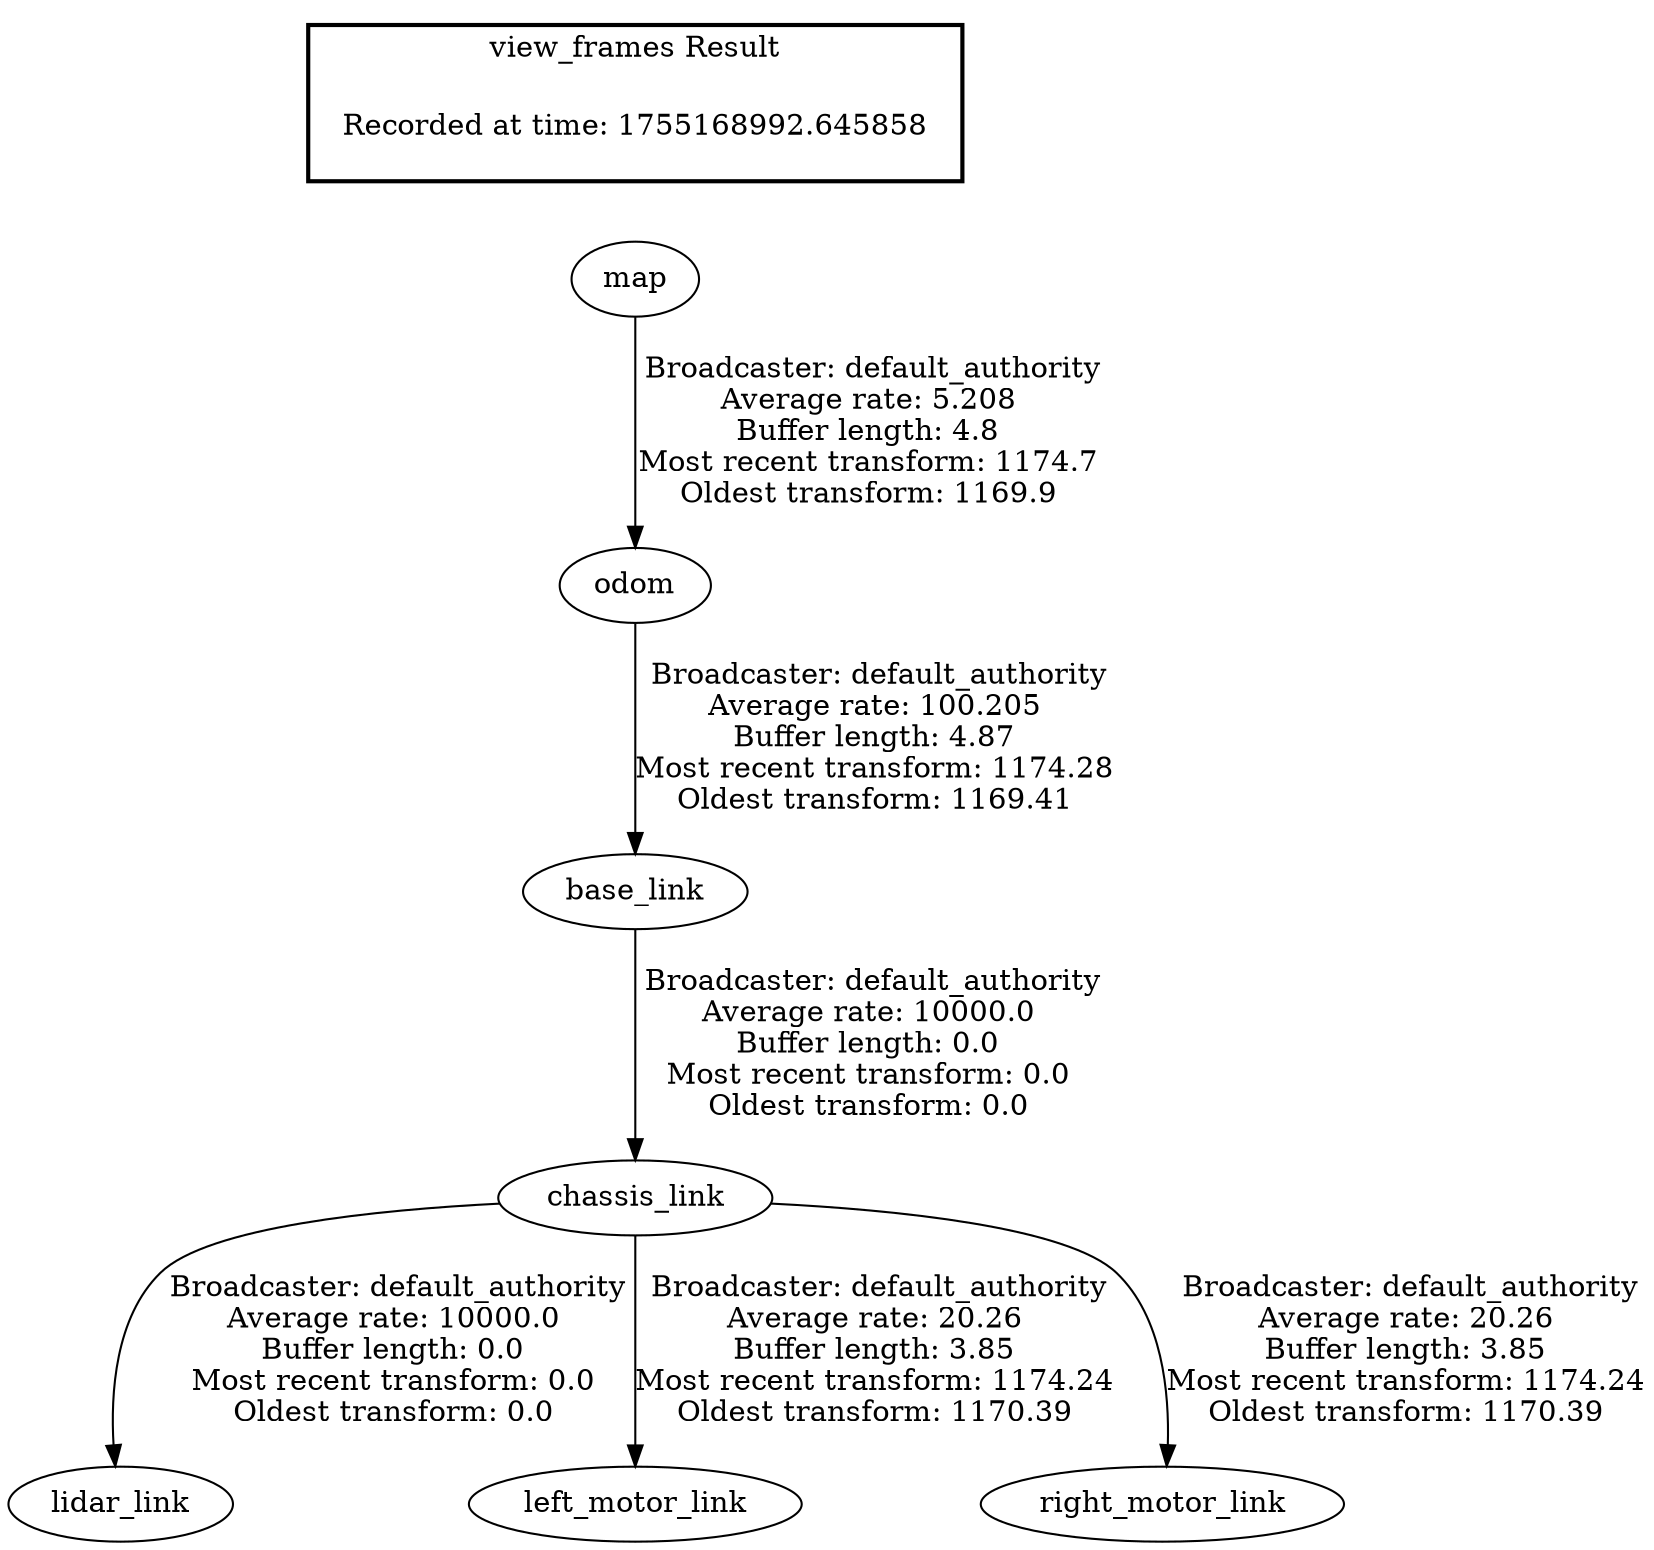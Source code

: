 digraph G {
"odom" -> "base_link"[label=" Broadcaster: default_authority\nAverage rate: 100.205\nBuffer length: 4.87\nMost recent transform: 1174.28\nOldest transform: 1169.41\n"];
"map" -> "odom"[label=" Broadcaster: default_authority\nAverage rate: 5.208\nBuffer length: 4.8\nMost recent transform: 1174.7\nOldest transform: 1169.9\n"];
"base_link" -> "chassis_link"[label=" Broadcaster: default_authority\nAverage rate: 10000.0\nBuffer length: 0.0\nMost recent transform: 0.0\nOldest transform: 0.0\n"];
"chassis_link" -> "lidar_link"[label=" Broadcaster: default_authority\nAverage rate: 10000.0\nBuffer length: 0.0\nMost recent transform: 0.0\nOldest transform: 0.0\n"];
"chassis_link" -> "left_motor_link"[label=" Broadcaster: default_authority\nAverage rate: 20.26\nBuffer length: 3.85\nMost recent transform: 1174.24\nOldest transform: 1170.39\n"];
"chassis_link" -> "right_motor_link"[label=" Broadcaster: default_authority\nAverage rate: 20.26\nBuffer length: 3.85\nMost recent transform: 1174.24\nOldest transform: 1170.39\n"];
edge [style=invis];
 subgraph cluster_legend { style=bold; color=black; label ="view_frames Result";
"Recorded at time: 1755168992.645858"[ shape=plaintext ] ;
}->"map";
}